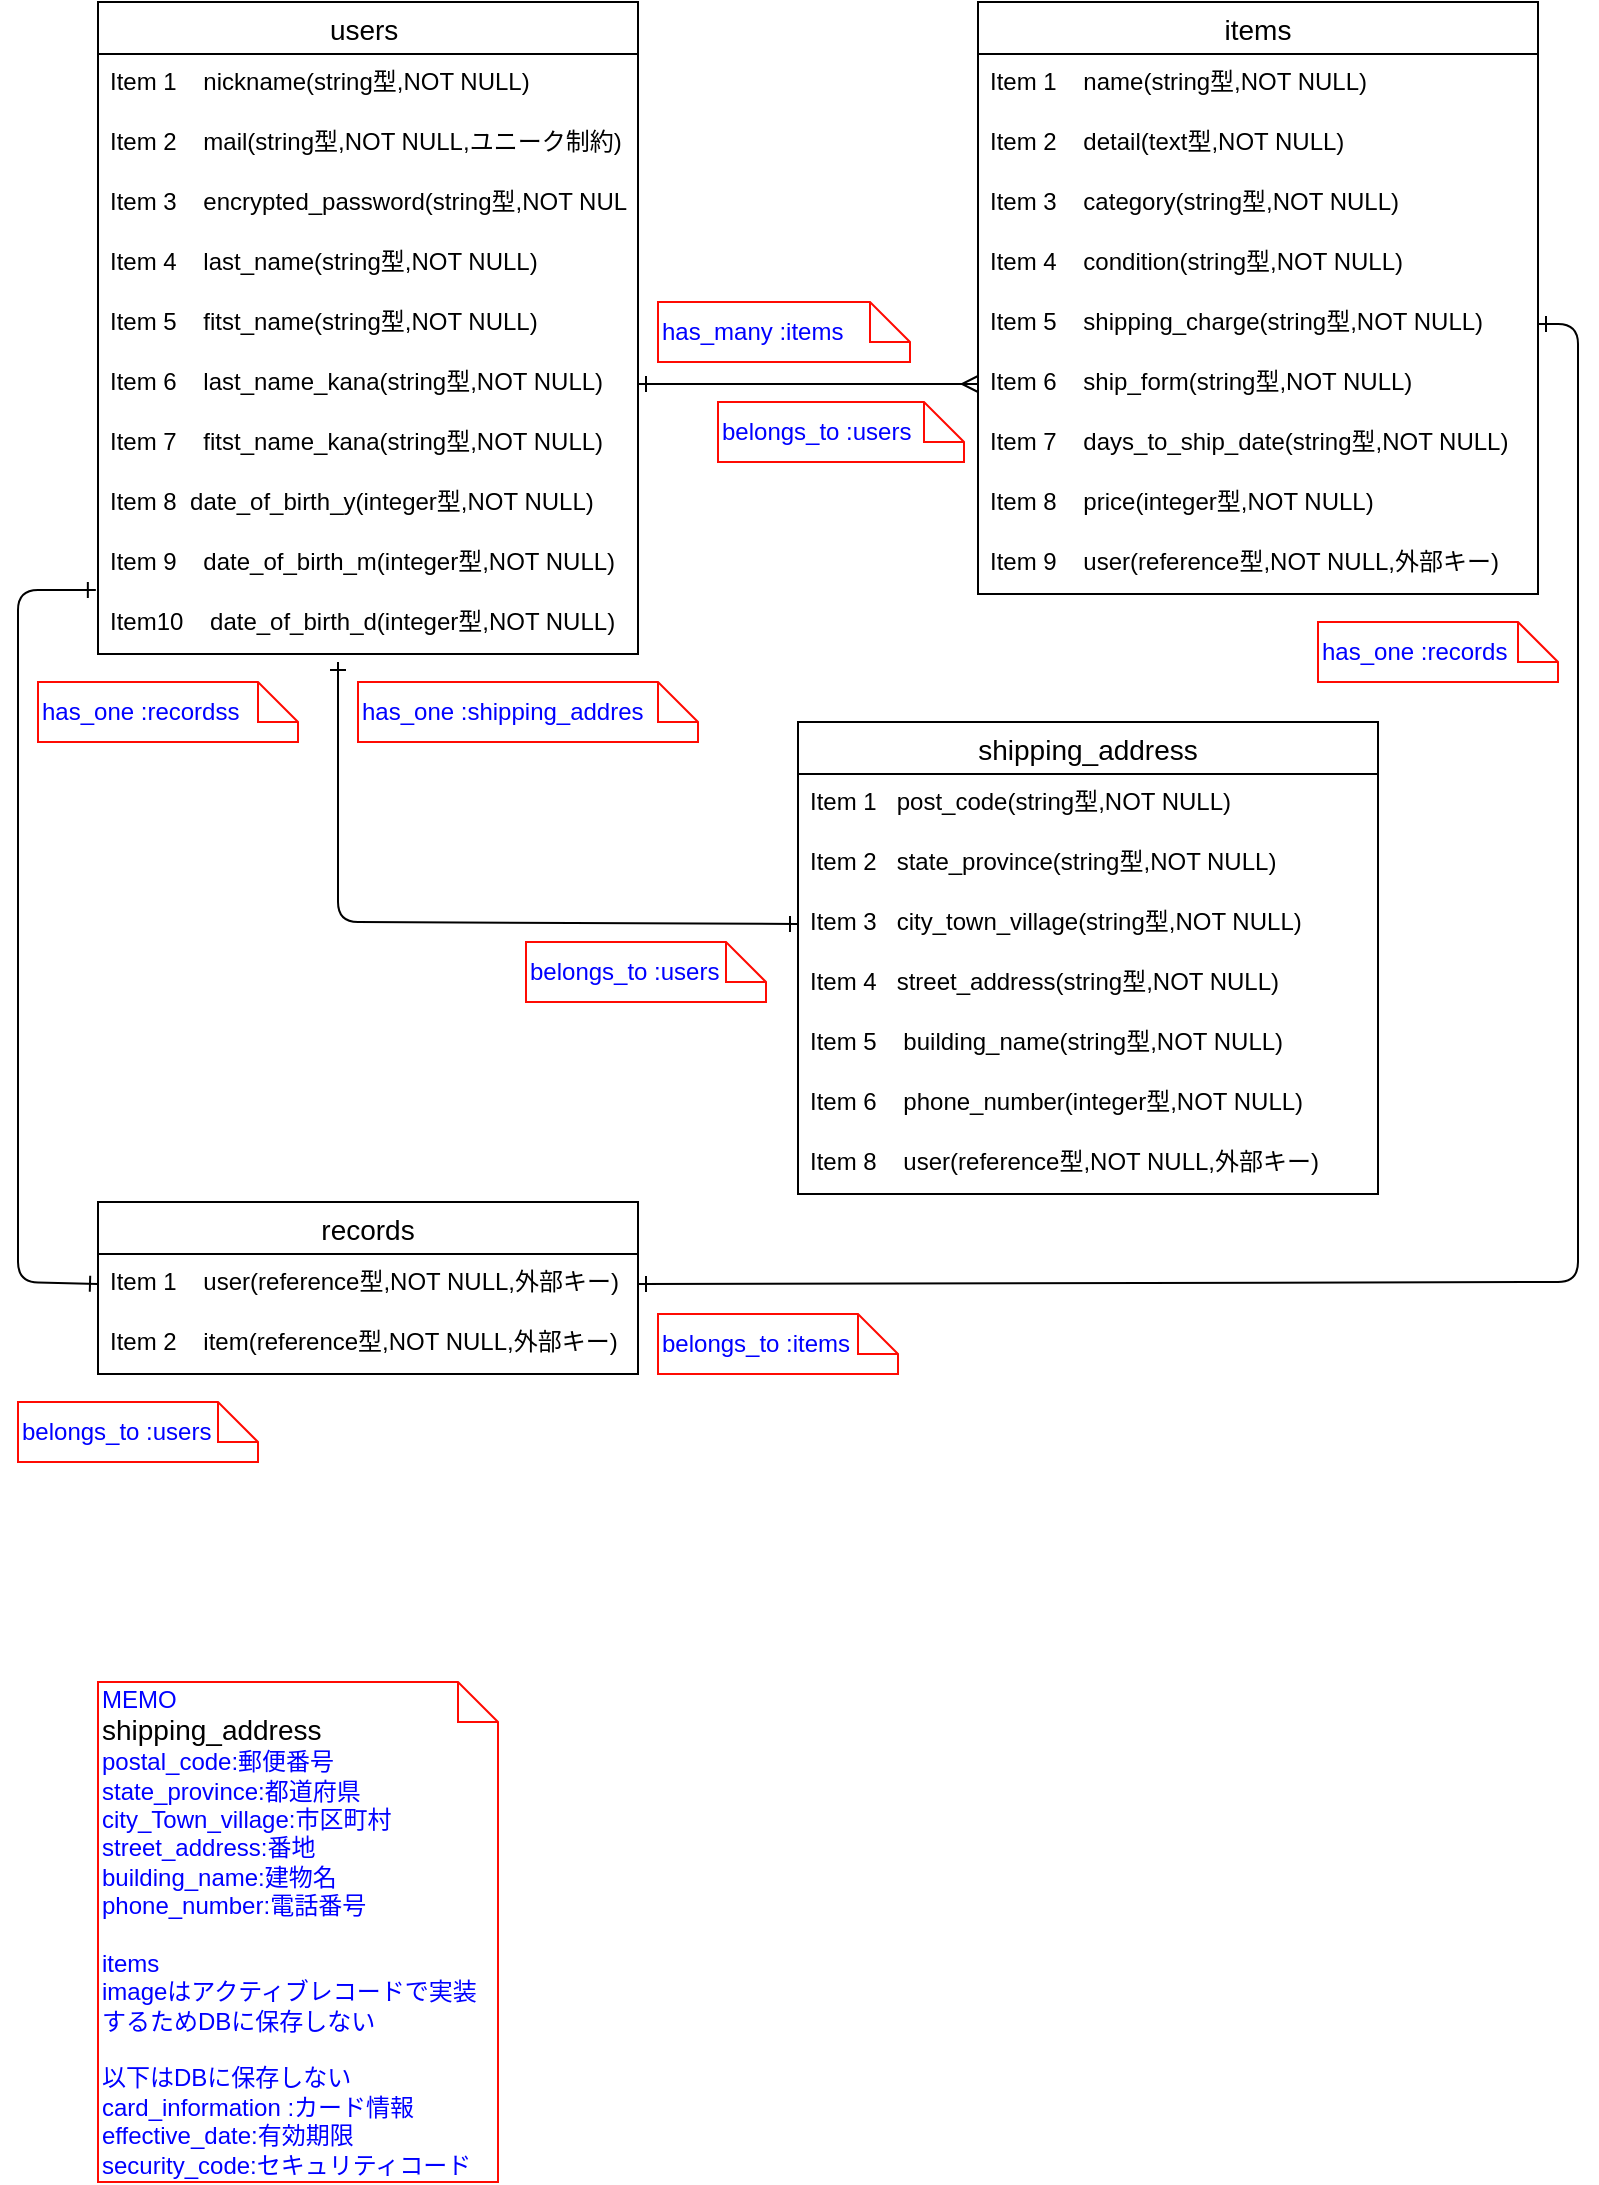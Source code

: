 <mxfile>
    <diagram id="VWawvGaf2up5YMbGZucA" name="ページ1">
        <mxGraphModel dx="1051" dy="779" grid="1" gridSize="10" guides="1" tooltips="1" connect="1" arrows="1" fold="1" page="1" pageScale="1" pageWidth="827" pageHeight="1169" math="0" shadow="0">
            <root>
                <mxCell id="0"/>
                <mxCell id="1" parent="0"/>
                <mxCell id="27" value="users " style="swimlane;fontStyle=0;childLayout=stackLayout;horizontal=1;startSize=26;horizontalStack=0;resizeParent=1;resizeParentMax=0;resizeLast=0;collapsible=1;marginBottom=0;align=center;fontSize=14;" parent="1" vertex="1">
                    <mxGeometry x="80" y="40" width="270" height="326" as="geometry"/>
                </mxCell>
                <mxCell id="28" value="Item 1    nickname(string型,NOT NULL) " style="text;strokeColor=none;fillColor=none;spacingLeft=4;spacingRight=4;overflow=hidden;rotatable=0;points=[[0,0.5],[1,0.5]];portConstraint=eastwest;fontSize=12;" parent="27" vertex="1">
                    <mxGeometry y="26" width="270" height="30" as="geometry"/>
                </mxCell>
                <mxCell id="29" value="Item 2    mail(string型,NOT NULL,ユニーク制約)" style="text;strokeColor=none;fillColor=none;spacingLeft=4;spacingRight=4;overflow=hidden;rotatable=0;points=[[0,0.5],[1,0.5]];portConstraint=eastwest;fontSize=12;" parent="27" vertex="1">
                    <mxGeometry y="56" width="270" height="30" as="geometry"/>
                </mxCell>
                <mxCell id="30" value="Item 3    encrypted_password(string型,NOT NULL)" style="text;strokeColor=none;fillColor=none;spacingLeft=4;spacingRight=4;overflow=hidden;rotatable=0;points=[[0,0.5],[1,0.5]];portConstraint=eastwest;fontSize=12;" parent="27" vertex="1">
                    <mxGeometry y="86" width="270" height="30" as="geometry"/>
                </mxCell>
                <mxCell id="44" value="Item 4    last_name(string型,NOT NULL)" style="text;strokeColor=none;fillColor=none;spacingLeft=4;spacingRight=4;overflow=hidden;rotatable=0;points=[[0,0.5],[1,0.5]];portConstraint=eastwest;fontSize=12;" parent="27" vertex="1">
                    <mxGeometry y="116" width="270" height="30" as="geometry"/>
                </mxCell>
                <mxCell id="45" value="Item 5    fitst_name(string型,NOT NULL)" style="text;strokeColor=none;fillColor=none;spacingLeft=4;spacingRight=4;overflow=hidden;rotatable=0;points=[[0,0.5],[1,0.5]];portConstraint=eastwest;fontSize=12;" parent="27" vertex="1">
                    <mxGeometry y="146" width="270" height="30" as="geometry"/>
                </mxCell>
                <mxCell id="46" value="Item 6    last_name_kana(string型,NOT NULL)" style="text;strokeColor=none;fillColor=none;spacingLeft=4;spacingRight=4;overflow=hidden;rotatable=0;points=[[0,0.5],[1,0.5]];portConstraint=eastwest;fontSize=12;" parent="27" vertex="1">
                    <mxGeometry y="176" width="270" height="30" as="geometry"/>
                </mxCell>
                <mxCell id="48" value="Item 7    fitst_name_kana(string型,NOT NULL)" style="text;strokeColor=none;fillColor=none;spacingLeft=4;spacingRight=4;overflow=hidden;rotatable=0;points=[[0,0.5],[1,0.5]];portConstraint=eastwest;fontSize=12;" parent="27" vertex="1">
                    <mxGeometry y="206" width="270" height="30" as="geometry"/>
                </mxCell>
                <mxCell id="49" value="Item 8  date_of_birth_y(integer型,NOT NULL)&#10;  " style="text;strokeColor=none;fillColor=none;spacingLeft=4;spacingRight=4;overflow=hidden;rotatable=0;points=[[0,0.5],[1,0.5]];portConstraint=eastwest;fontSize=12;" parent="27" vertex="1">
                    <mxGeometry y="236" width="270" height="30" as="geometry"/>
                </mxCell>
                <mxCell id="47" value="Item 9    date_of_birth_m(integer型,NOT NULL)" style="text;strokeColor=none;fillColor=none;spacingLeft=4;spacingRight=4;overflow=hidden;rotatable=0;points=[[0,0.5],[1,0.5]];portConstraint=eastwest;fontSize=12;" parent="27" vertex="1">
                    <mxGeometry y="266" width="270" height="30" as="geometry"/>
                </mxCell>
                <mxCell id="76" value="Item10    date_of_birth_d(integer型,NOT NULL)" style="text;strokeColor=none;fillColor=none;spacingLeft=4;spacingRight=4;overflow=hidden;rotatable=0;points=[[0,0.5],[1,0.5]];portConstraint=eastwest;fontSize=12;" parent="27" vertex="1">
                    <mxGeometry y="296" width="270" height="30" as="geometry"/>
                </mxCell>
                <mxCell id="32" value="items" style="swimlane;fontStyle=0;childLayout=stackLayout;horizontal=1;startSize=26;horizontalStack=0;resizeParent=1;resizeParentMax=0;resizeLast=0;collapsible=1;marginBottom=0;align=center;fontSize=14;" parent="1" vertex="1">
                    <mxGeometry x="520" y="40" width="280" height="296" as="geometry"/>
                </mxCell>
                <mxCell id="34" value="Item 1    name(string型,NOT NULL)" style="text;strokeColor=none;fillColor=none;spacingLeft=4;spacingRight=4;overflow=hidden;rotatable=0;points=[[0,0.5],[1,0.5]];portConstraint=eastwest;fontSize=12;" parent="32" vertex="1">
                    <mxGeometry y="26" width="280" height="30" as="geometry"/>
                </mxCell>
                <mxCell id="35" value="Item 2    detail(text型,NOT NULL)" style="text;strokeColor=none;fillColor=none;spacingLeft=4;spacingRight=4;overflow=hidden;rotatable=0;points=[[0,0.5],[1,0.5]];portConstraint=eastwest;fontSize=12;" parent="32" vertex="1">
                    <mxGeometry y="56" width="280" height="30" as="geometry"/>
                </mxCell>
                <mxCell id="36" value="Item 3    category(string型,NOT NULL)" style="text;strokeColor=none;fillColor=none;spacingLeft=4;spacingRight=4;overflow=hidden;rotatable=0;points=[[0,0.5],[1,0.5]];portConstraint=eastwest;fontSize=12;" parent="32" vertex="1">
                    <mxGeometry y="86" width="280" height="30" as="geometry"/>
                </mxCell>
                <mxCell id="53" value="Item 4    condition(string型,NOT NULL)" style="text;strokeColor=none;fillColor=none;spacingLeft=4;spacingRight=4;overflow=hidden;rotatable=0;points=[[0,0.5],[1,0.5]];portConstraint=eastwest;fontSize=12;" parent="32" vertex="1">
                    <mxGeometry y="116" width="280" height="30" as="geometry"/>
                </mxCell>
                <mxCell id="70" value="Item 5    shipping_charge(string型,NOT NULL)" style="text;strokeColor=none;fillColor=none;spacingLeft=4;spacingRight=4;overflow=hidden;rotatable=0;points=[[0,0.5],[1,0.5]];portConstraint=eastwest;fontSize=12;" parent="32" vertex="1">
                    <mxGeometry y="146" width="280" height="30" as="geometry"/>
                </mxCell>
                <mxCell id="55" value="Item 6    ship_form(string型,NOT NULL)" style="text;strokeColor=none;fillColor=none;spacingLeft=4;spacingRight=4;overflow=hidden;rotatable=0;points=[[0,0.5],[1,0.5]];portConstraint=eastwest;fontSize=12;" parent="32" vertex="1">
                    <mxGeometry y="176" width="280" height="30" as="geometry"/>
                </mxCell>
                <mxCell id="58" value="Item 7    days_to_ship_date(string型,NOT NULL)" style="text;strokeColor=none;fillColor=none;spacingLeft=4;spacingRight=4;overflow=hidden;rotatable=0;points=[[0,0.5],[1,0.5]];portConstraint=eastwest;fontSize=12;" parent="32" vertex="1">
                    <mxGeometry y="206" width="280" height="30" as="geometry"/>
                </mxCell>
                <mxCell id="57" value="Item 8    price(integer型,NOT NULL)&#10;    " style="text;strokeColor=none;fillColor=none;spacingLeft=4;spacingRight=4;overflow=hidden;rotatable=0;points=[[0,0.5],[1,0.5]];portConstraint=eastwest;fontSize=12;" parent="32" vertex="1">
                    <mxGeometry y="236" width="280" height="30" as="geometry"/>
                </mxCell>
                <mxCell id="75" value="Item 9    user(reference型,NOT NULL,外部キー)" style="text;strokeColor=none;fillColor=none;spacingLeft=4;spacingRight=4;overflow=hidden;rotatable=0;points=[[0,0.5],[1,0.5]];portConstraint=eastwest;fontSize=12;" parent="32" vertex="1">
                    <mxGeometry y="266" width="280" height="30" as="geometry"/>
                </mxCell>
                <mxCell id="37" value="records" style="swimlane;fontStyle=0;childLayout=stackLayout;horizontal=1;startSize=26;horizontalStack=0;resizeParent=1;resizeParentMax=0;resizeLast=0;collapsible=1;marginBottom=0;align=center;fontSize=14;" parent="1" vertex="1">
                    <mxGeometry x="80" y="640" width="270" height="86" as="geometry"/>
                </mxCell>
                <mxCell id="97" value="Item 1    user(reference型,NOT NULL,外部キー)" style="text;strokeColor=none;fillColor=none;spacingLeft=4;spacingRight=4;overflow=hidden;rotatable=0;points=[[0,0.5],[1,0.5]];portConstraint=eastwest;fontSize=12;" vertex="1" parent="37">
                    <mxGeometry y="26" width="270" height="30" as="geometry"/>
                </mxCell>
                <mxCell id="98" value="Item 2    item(reference型,NOT NULL,外部キー)" style="text;strokeColor=none;fillColor=none;spacingLeft=4;spacingRight=4;overflow=hidden;rotatable=0;points=[[0,0.5],[1,0.5]];portConstraint=eastwest;fontSize=12;" vertex="1" parent="37">
                    <mxGeometry y="56" width="270" height="30" as="geometry"/>
                </mxCell>
                <mxCell id="60" value="&lt;font color=&quot;#0000ff&quot;&gt;MEMO&lt;br&gt;&lt;/font&gt;&lt;span style=&quot;font-size: 14px; text-align: center;&quot;&gt;shipping_address&lt;/span&gt;&lt;font color=&quot;#0000ff&quot;&gt;&lt;br&gt;&lt;/font&gt;&lt;div style=&quot;border-color: var(--border-color);&quot;&gt;&lt;font style=&quot;border-color: var(--border-color);&quot; color=&quot;#0000ff&quot;&gt;postal_code:郵便番号&lt;/font&gt;&lt;/div&gt;&lt;div style=&quot;border-color: var(--border-color);&quot;&gt;&lt;font style=&quot;border-color: var(--border-color);&quot; color=&quot;#0000ff&quot;&gt;state_province:都道府県&lt;/font&gt;&lt;/div&gt;&lt;div style=&quot;border-color: var(--border-color);&quot;&gt;&lt;font style=&quot;border-color: var(--border-color);&quot; color=&quot;#0000ff&quot;&gt;city_Town_village:市区町村&lt;/font&gt;&lt;/div&gt;&lt;div style=&quot;border-color: var(--border-color);&quot;&gt;&lt;font style=&quot;border-color: var(--border-color);&quot; color=&quot;#0000ff&quot;&gt;street_address:番地&lt;/font&gt;&lt;/div&gt;&lt;div style=&quot;border-color: var(--border-color);&quot;&gt;&lt;font style=&quot;border-color: var(--border-color);&quot; color=&quot;#0000ff&quot;&gt;building_name:建物名&lt;/font&gt;&lt;/div&gt;&lt;div style=&quot;border-color: var(--border-color);&quot;&gt;&lt;font style=&quot;border-color: var(--border-color);&quot; color=&quot;#0000ff&quot;&gt;phone_number:電話番号&lt;/font&gt;&lt;/div&gt;&lt;font color=&quot;#0000ff&quot;&gt;&lt;br&gt;items&lt;br&gt;&lt;/font&gt;&lt;span style=&quot;&quot;&gt;&lt;font color=&quot;#0000ff&quot;&gt;imageはアクティブレコードで実装するためDBに保存しない&lt;br&gt;&lt;/font&gt;&lt;/span&gt;&lt;font color=&quot;#0000ff&quot;&gt;&lt;br&gt;&lt;span style=&quot;&quot;&gt;以下はDBに保存しない&lt;br&gt;card_information :カード情報&lt;/span&gt;&lt;span style=&quot;&quot;&gt;&lt;br&gt;effective_date&lt;/span&gt;:有効期限&lt;br&gt;&lt;span style=&quot;&quot;&gt;security_code:セキュリティコード&lt;br&gt;&lt;/span&gt;&lt;/font&gt;" style="shape=note;size=20;whiteSpace=wrap;html=1;align=left;strokeColor=#FF0B03;" parent="1" vertex="1">
                    <mxGeometry x="80" y="880" width="200" height="250" as="geometry"/>
                </mxCell>
                <mxCell id="69" style="edgeStyle=none;html=1;exitX=1;exitY=0.5;exitDx=0;exitDy=0;entryX=0;entryY=0.5;entryDx=0;entryDy=0;endArrow=ERmany;endFill=0;startArrow=ERone;startFill=0;" parent="1" source="46" target="55" edge="1">
                    <mxGeometry relative="1" as="geometry"/>
                </mxCell>
                <mxCell id="82" style="edgeStyle=none;html=1;exitX=1;exitY=0.5;exitDx=0;exitDy=0;startArrow=ERone;startFill=0;endArrow=ERone;endFill=0;entryX=1;entryY=0.5;entryDx=0;entryDy=0;" edge="1" parent="1" source="70" target="97">
                    <mxGeometry relative="1" as="geometry">
                        <mxPoint x="320" y="681" as="targetPoint"/>
                        <Array as="points">
                            <mxPoint x="820" y="201"/>
                            <mxPoint x="820" y="420"/>
                            <mxPoint x="820" y="680"/>
                        </Array>
                    </mxGeometry>
                </mxCell>
                <mxCell id="84" value="shipping_address" style="swimlane;fontStyle=0;childLayout=stackLayout;horizontal=1;startSize=26;horizontalStack=0;resizeParent=1;resizeParentMax=0;resizeLast=0;collapsible=1;marginBottom=0;align=center;fontSize=14;" vertex="1" parent="1">
                    <mxGeometry x="430" y="400" width="290" height="236" as="geometry"/>
                </mxCell>
                <mxCell id="89" value="Item 1   post_code(string型,NOT NULL) " style="text;strokeColor=none;fillColor=none;spacingLeft=4;spacingRight=4;overflow=hidden;rotatable=0;points=[[0,0.5],[1,0.5]];portConstraint=eastwest;fontSize=12;" vertex="1" parent="84">
                    <mxGeometry y="26" width="290" height="30" as="geometry"/>
                </mxCell>
                <mxCell id="162" value="Item 2   state_province(string型,NOT NULL) " style="text;strokeColor=none;fillColor=none;spacingLeft=4;spacingRight=4;overflow=hidden;rotatable=0;points=[[0,0.5],[1,0.5]];portConstraint=eastwest;fontSize=12;" vertex="1" parent="84">
                    <mxGeometry y="56" width="290" height="30" as="geometry"/>
                </mxCell>
                <mxCell id="90" value="Item 3   city_town_village(string型,NOT NULL) " style="text;strokeColor=none;fillColor=none;spacingLeft=4;spacingRight=4;overflow=hidden;rotatable=0;points=[[0,0.5],[1,0.5]];portConstraint=eastwest;fontSize=12;" vertex="1" parent="84">
                    <mxGeometry y="86" width="290" height="30" as="geometry"/>
                </mxCell>
                <mxCell id="91" value="Item 4   street_address(string型,NOT NULL) " style="text;strokeColor=none;fillColor=none;spacingLeft=4;spacingRight=4;overflow=hidden;rotatable=0;points=[[0,0.5],[1,0.5]];portConstraint=eastwest;fontSize=12;" vertex="1" parent="84">
                    <mxGeometry y="116" width="290" height="30" as="geometry"/>
                </mxCell>
                <mxCell id="92" value="Item 5    building_name(string型,NOT NULL) " style="text;strokeColor=none;fillColor=none;spacingLeft=4;spacingRight=4;overflow=hidden;rotatable=0;points=[[0,0.5],[1,0.5]];portConstraint=eastwest;fontSize=12;" vertex="1" parent="84">
                    <mxGeometry y="146" width="290" height="30" as="geometry"/>
                </mxCell>
                <mxCell id="93" value="Item 6    phone_number(integer型,NOT NULL)&#10;    " style="text;strokeColor=none;fillColor=none;spacingLeft=4;spacingRight=4;overflow=hidden;rotatable=0;points=[[0,0.5],[1,0.5]];portConstraint=eastwest;fontSize=12;" vertex="1" parent="84">
                    <mxGeometry y="176" width="290" height="30" as="geometry"/>
                </mxCell>
                <mxCell id="142" value="Item 8    user(reference型,NOT NULL,外部キー)" style="text;strokeColor=none;fillColor=none;spacingLeft=4;spacingRight=4;overflow=hidden;rotatable=0;points=[[0,0.5],[1,0.5]];portConstraint=eastwest;fontSize=12;" vertex="1" parent="84">
                    <mxGeometry y="206" width="290" height="30" as="geometry"/>
                </mxCell>
                <mxCell id="99" value="has_one :shipping_addres" style="shape=note;size=20;whiteSpace=wrap;html=1;align=left;strokeColor=#FF0B03;fontColor=#0000FF;" vertex="1" parent="1">
                    <mxGeometry x="210" y="380" width="170" height="30" as="geometry"/>
                </mxCell>
                <mxCell id="100" value="belongs_to :users" style="shape=note;size=20;whiteSpace=wrap;html=1;align=left;strokeColor=#FF0B03;fontColor=#0000FF;" vertex="1" parent="1">
                    <mxGeometry x="294" y="510" width="120" height="30" as="geometry"/>
                </mxCell>
                <mxCell id="102" value="belongs_to :items" style="shape=note;size=20;whiteSpace=wrap;html=1;align=left;strokeColor=#FF0B03;fontColor=#0000FF;" vertex="1" parent="1">
                    <mxGeometry x="360" y="696" width="120" height="30" as="geometry"/>
                </mxCell>
                <mxCell id="104" value="has_one :recordss" style="shape=note;size=20;whiteSpace=wrap;html=1;align=left;strokeColor=#FF0B03;fontColor=#0000FF;" vertex="1" parent="1">
                    <mxGeometry x="50" y="380" width="130" height="30" as="geometry"/>
                </mxCell>
                <mxCell id="105" value="has_one :records" style="shape=note;size=20;whiteSpace=wrap;html=1;align=left;strokeColor=#FF0B03;fontColor=#0000FF;" vertex="1" parent="1">
                    <mxGeometry x="690" y="350" width="120" height="30" as="geometry"/>
                </mxCell>
                <mxCell id="110" value="has_many :items" style="shape=note;size=20;whiteSpace=wrap;html=1;align=left;strokeColor=#FF0B03;fontColor=#0000FF;" vertex="1" parent="1">
                    <mxGeometry x="360" y="190" width="126" height="30" as="geometry"/>
                </mxCell>
                <mxCell id="111" value="belongs_to :users" style="shape=note;size=20;whiteSpace=wrap;html=1;align=left;strokeColor=#FF0B03;fontColor=#0000FF;" vertex="1" parent="1">
                    <mxGeometry x="390" y="240" width="123" height="30" as="geometry"/>
                </mxCell>
                <mxCell id="136" style="edgeStyle=none;html=1;fontColor=#0000FF;startArrow=ERone;startFill=0;endArrow=ERone;endFill=0;entryX=0;entryY=0.5;entryDx=0;entryDy=0;" edge="1" parent="1" target="90">
                    <mxGeometry relative="1" as="geometry">
                        <mxPoint x="280.471" y="590" as="targetPoint"/>
                        <mxPoint x="200" y="370" as="sourcePoint"/>
                        <Array as="points">
                            <mxPoint x="200" y="500"/>
                        </Array>
                    </mxGeometry>
                </mxCell>
                <mxCell id="137" style="edgeStyle=none;html=1;exitX=0;exitY=0.5;exitDx=0;exitDy=0;entryX=-0.004;entryY=-0.067;entryDx=0;entryDy=0;entryPerimeter=0;fontColor=#0000FF;startArrow=ERone;startFill=0;endArrow=ERone;endFill=0;" edge="1" parent="1" source="97" target="76">
                    <mxGeometry relative="1" as="geometry">
                        <Array as="points">
                            <mxPoint x="40" y="680"/>
                            <mxPoint x="40" y="334"/>
                        </Array>
                    </mxGeometry>
                </mxCell>
                <mxCell id="138" value="belongs_to :users" style="shape=note;size=20;whiteSpace=wrap;html=1;align=left;strokeColor=#FF0B03;fontColor=#0000FF;" vertex="1" parent="1">
                    <mxGeometry x="40" y="740" width="120" height="30" as="geometry"/>
                </mxCell>
            </root>
        </mxGraphModel>
    </diagram>
</mxfile>